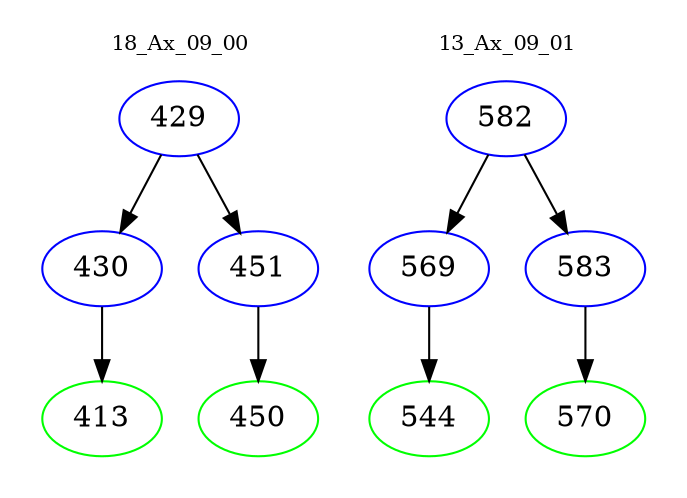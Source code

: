 digraph{
subgraph cluster_0 {
color = white
label = "18_Ax_09_00";
fontsize=10;
T0_429 [label="429", color="blue"]
T0_429 -> T0_430 [color="black"]
T0_430 [label="430", color="blue"]
T0_430 -> T0_413 [color="black"]
T0_413 [label="413", color="green"]
T0_429 -> T0_451 [color="black"]
T0_451 [label="451", color="blue"]
T0_451 -> T0_450 [color="black"]
T0_450 [label="450", color="green"]
}
subgraph cluster_1 {
color = white
label = "13_Ax_09_01";
fontsize=10;
T1_582 [label="582", color="blue"]
T1_582 -> T1_569 [color="black"]
T1_569 [label="569", color="blue"]
T1_569 -> T1_544 [color="black"]
T1_544 [label="544", color="green"]
T1_582 -> T1_583 [color="black"]
T1_583 [label="583", color="blue"]
T1_583 -> T1_570 [color="black"]
T1_570 [label="570", color="green"]
}
}
